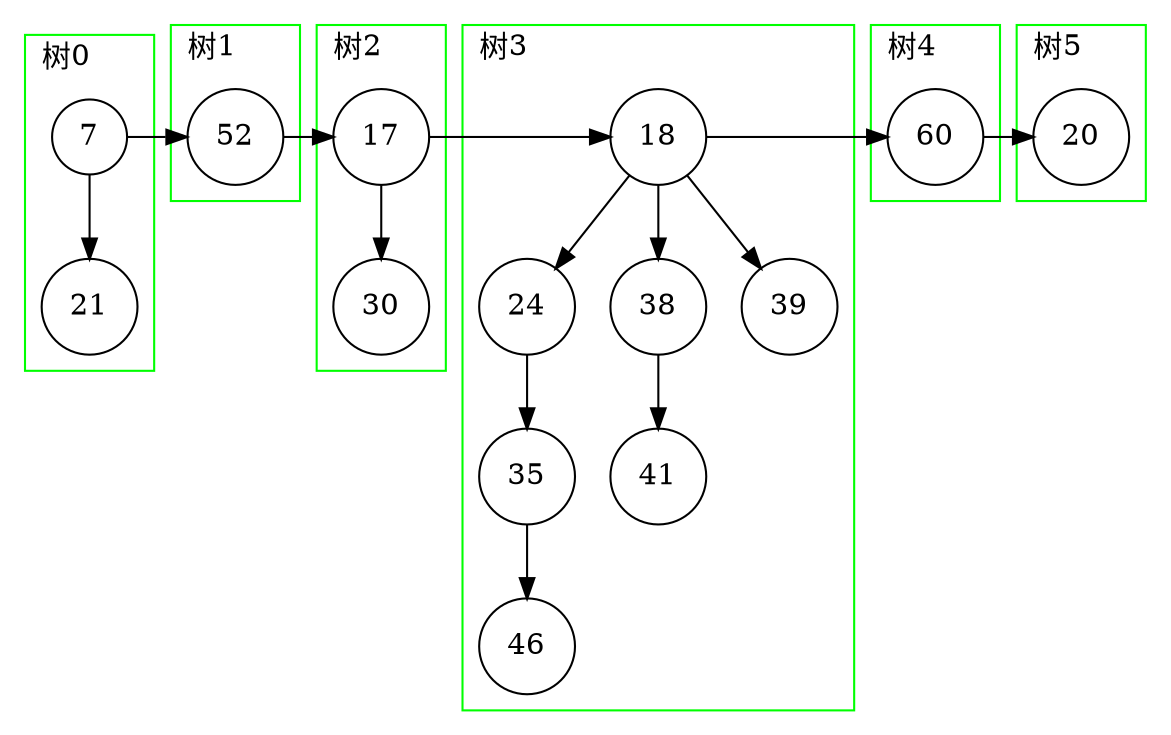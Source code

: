 digraph g{
node[shape=circle];
labeljust=l;
labelloc=t;
subgraph cluster_0 {
pencolor=green;label="树0";
n306[label=7];
n307[label=21];
n306->n307;
}
subgraph cluster_1 {
pencolor=green;label="树1";
n308[label=52];
}
n306->n308[constraint=false];
subgraph cluster_2 {
pencolor=green;label="树2";
n309[label=17];
n310[label=30];
n309->n310;
}
n308->n309[constraint=false];
subgraph cluster_3 {
pencolor=green;label="树3";
n311[label=18];
n312[label=24];
n311->n312;
n313[label=35];
n312->n313;
n314[label=46];
n313->n314;
n315[label=38];
n311->n315;
n316[label=41];
n315->n316;
n317[label=39];
n311->n317;
}
n309->n311[constraint=false];
subgraph cluster_4 {
pencolor=green;label="树4";
n318[label=60];
}
n311->n318[constraint=false];
subgraph cluster_5 {
pencolor=green;label="树5";
n319[label=20];
}
n318->n319[constraint=false];
}
